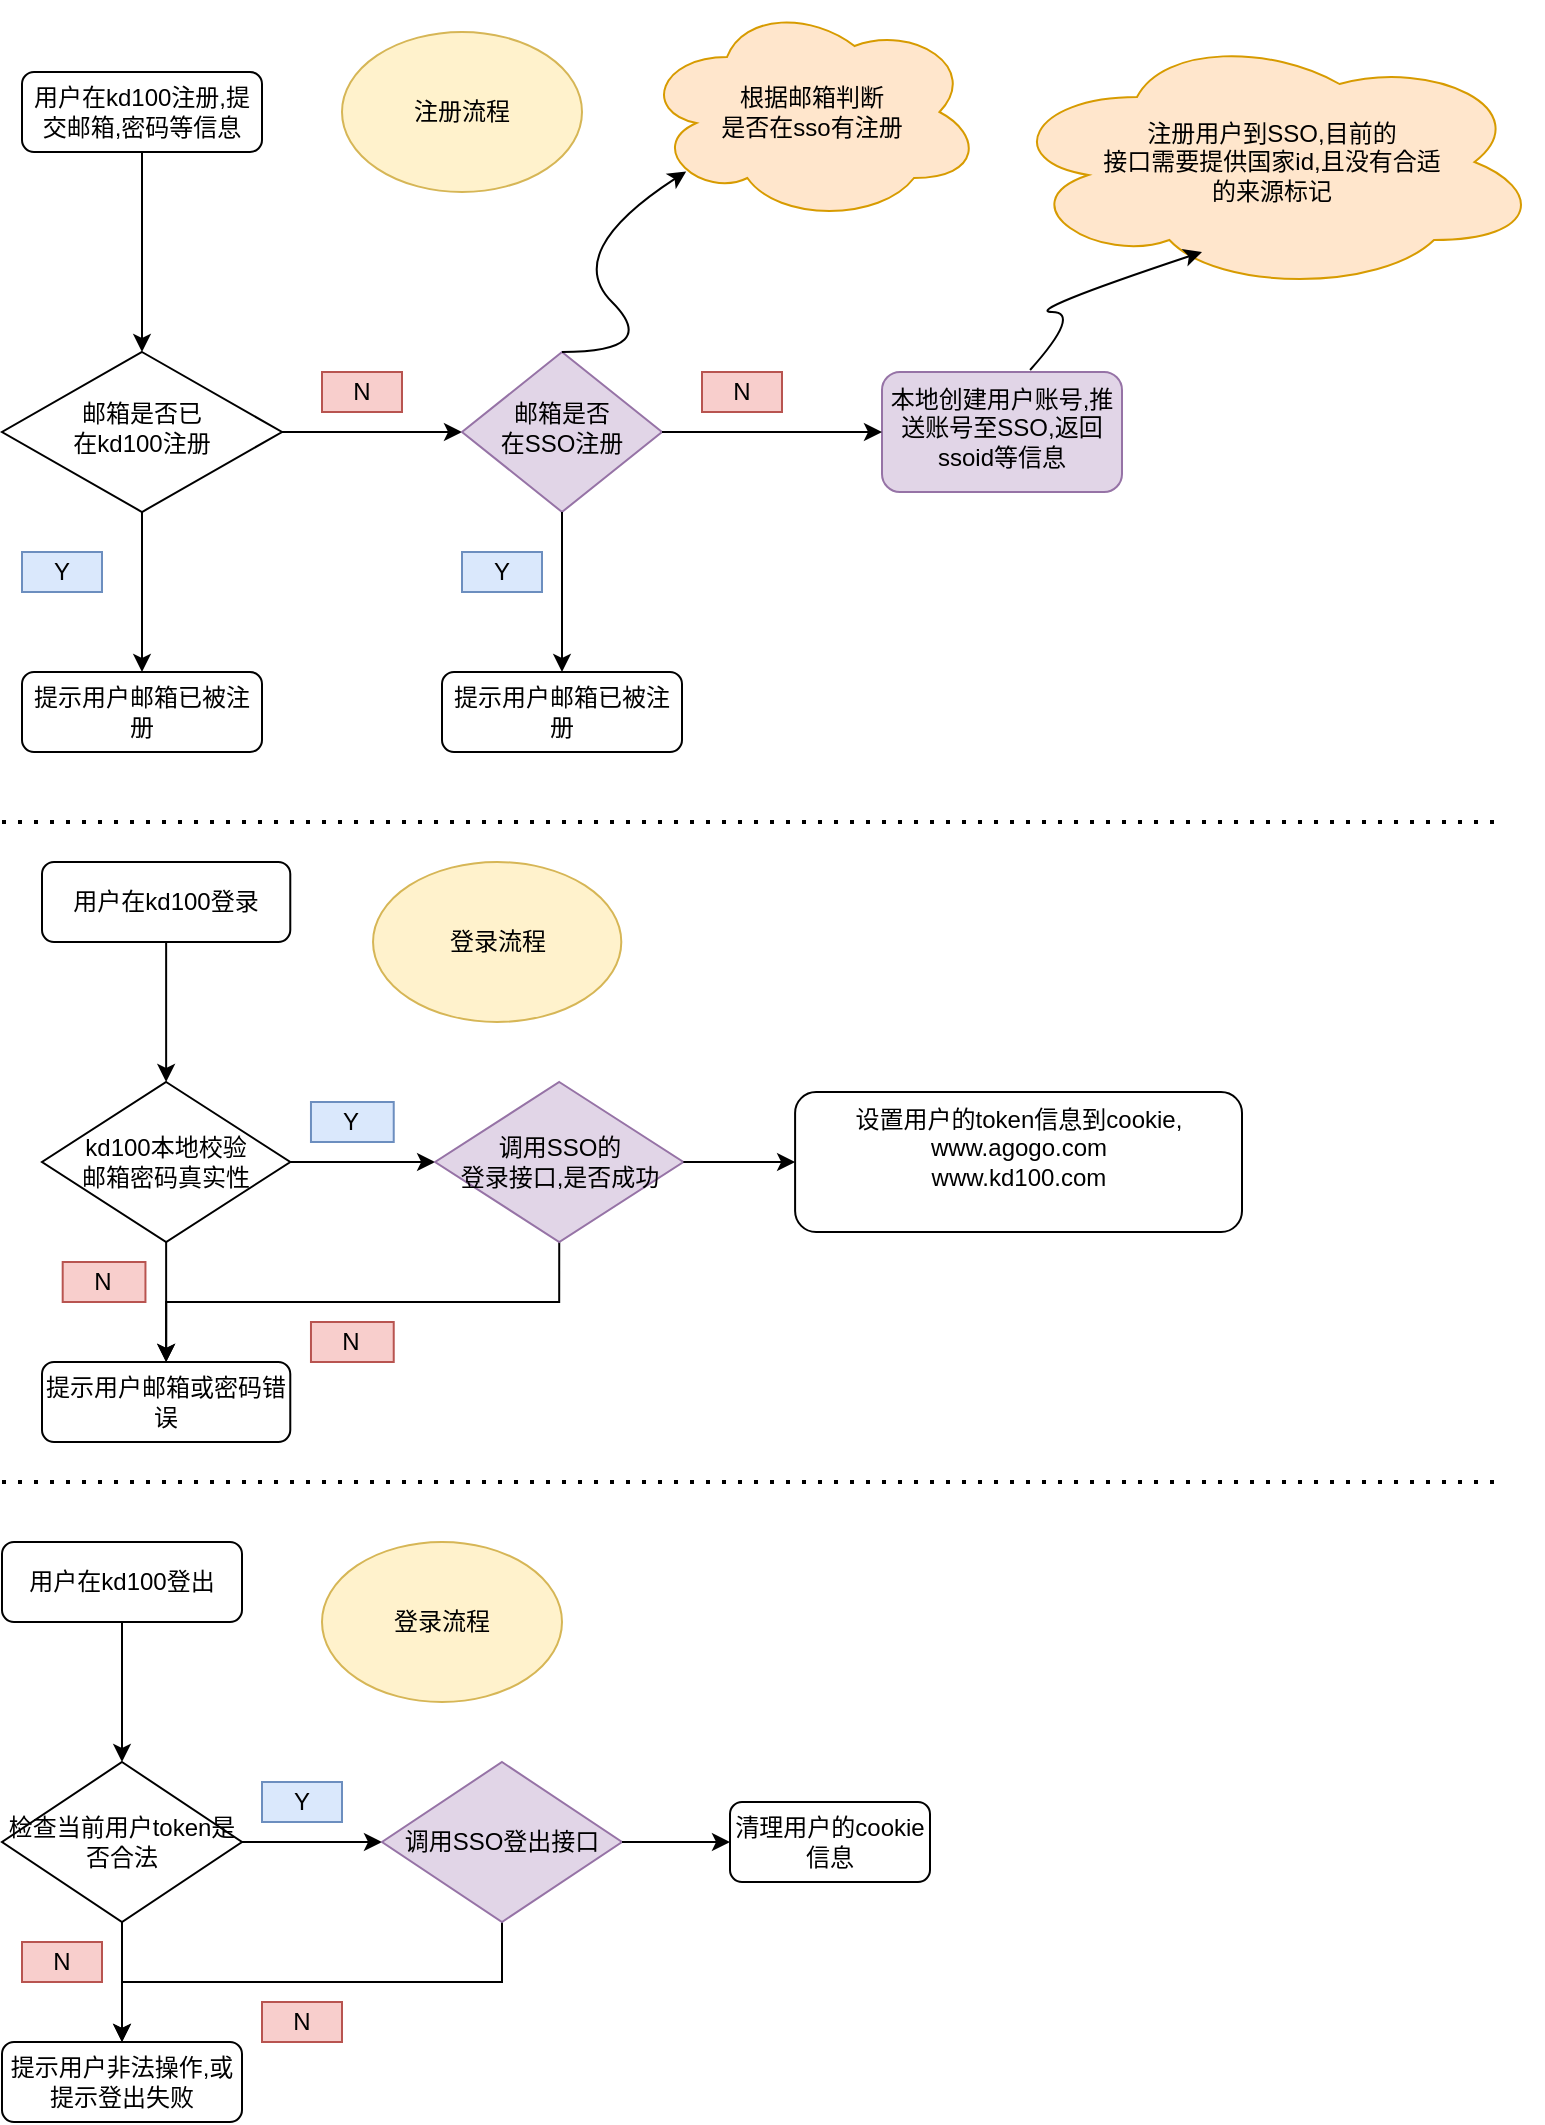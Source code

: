 <mxfile version="14.8.2" type="github">
  <diagram id="C5RBs43oDa-KdzZeNtuy" name="Page-1">
    <mxGraphModel dx="1422" dy="752" grid="1" gridSize="10" guides="1" tooltips="1" connect="1" arrows="1" fold="1" page="1" pageScale="1" pageWidth="1654" pageHeight="2336" math="0" shadow="0">
      <root>
        <mxCell id="WIyWlLk6GJQsqaUBKTNV-0" />
        <mxCell id="WIyWlLk6GJQsqaUBKTNV-1" parent="WIyWlLk6GJQsqaUBKTNV-0" />
        <mxCell id="yOSvcxgq4yjiT3QOHLfB-26" value="" style="group" vertex="1" connectable="0" parent="WIyWlLk6GJQsqaUBKTNV-1">
          <mxGeometry x="40" y="460" width="600" height="290" as="geometry" />
        </mxCell>
        <mxCell id="yOSvcxgq4yjiT3QOHLfB-2" value="用户在kd100登录" style="rounded=1;whiteSpace=wrap;html=1;" vertex="1" parent="yOSvcxgq4yjiT3QOHLfB-26">
          <mxGeometry width="124.138" height="40" as="geometry" />
        </mxCell>
        <mxCell id="yOSvcxgq4yjiT3QOHLfB-7" style="edgeStyle=orthogonalEdgeStyle;rounded=0;orthogonalLoop=1;jettySize=auto;html=1;exitX=1;exitY=0.5;exitDx=0;exitDy=0;entryX=0;entryY=0.5;entryDx=0;entryDy=0;" edge="1" parent="yOSvcxgq4yjiT3QOHLfB-26" source="yOSvcxgq4yjiT3QOHLfB-3">
          <mxGeometry relative="1" as="geometry">
            <mxPoint x="196.552" y="150" as="targetPoint" />
          </mxGeometry>
        </mxCell>
        <mxCell id="yOSvcxgq4yjiT3QOHLfB-3" value="&lt;div&gt;kd100本地校验&lt;/div&gt;&lt;div&gt;邮箱密码真实性&lt;/div&gt;" style="rhombus;whiteSpace=wrap;html=1;" vertex="1" parent="yOSvcxgq4yjiT3QOHLfB-26">
          <mxGeometry y="110" width="124.138" height="80" as="geometry" />
        </mxCell>
        <mxCell id="yOSvcxgq4yjiT3QOHLfB-4" style="edgeStyle=orthogonalEdgeStyle;rounded=0;orthogonalLoop=1;jettySize=auto;html=1;exitX=0.5;exitY=1;exitDx=0;exitDy=0;entryX=0.5;entryY=0;entryDx=0;entryDy=0;" edge="1" parent="yOSvcxgq4yjiT3QOHLfB-26" source="yOSvcxgq4yjiT3QOHLfB-2" target="yOSvcxgq4yjiT3QOHLfB-3">
          <mxGeometry relative="1" as="geometry" />
        </mxCell>
        <mxCell id="yOSvcxgq4yjiT3QOHLfB-5" value="提示用户邮箱或密码错误" style="rounded=1;whiteSpace=wrap;html=1;" vertex="1" parent="yOSvcxgq4yjiT3QOHLfB-26">
          <mxGeometry y="250" width="124.138" height="40" as="geometry" />
        </mxCell>
        <mxCell id="yOSvcxgq4yjiT3QOHLfB-8" style="edgeStyle=orthogonalEdgeStyle;rounded=0;orthogonalLoop=1;jettySize=auto;html=1;exitX=0.5;exitY=1;exitDx=0;exitDy=0;entryX=0.5;entryY=0;entryDx=0;entryDy=0;" edge="1" parent="yOSvcxgq4yjiT3QOHLfB-26" source="yOSvcxgq4yjiT3QOHLfB-3" target="yOSvcxgq4yjiT3QOHLfB-5">
          <mxGeometry relative="1" as="geometry" />
        </mxCell>
        <mxCell id="yOSvcxgq4yjiT3QOHLfB-11" value="N" style="text;html=1;strokeColor=#b85450;fillColor=#f8cecc;align=center;verticalAlign=middle;whiteSpace=wrap;rounded=0;" vertex="1" parent="yOSvcxgq4yjiT3QOHLfB-26">
          <mxGeometry x="10.345" y="200" width="41.379" height="20" as="geometry" />
        </mxCell>
        <mxCell id="yOSvcxgq4yjiT3QOHLfB-12" value="Y" style="text;html=1;strokeColor=#6c8ebf;fillColor=#dae8fc;align=center;verticalAlign=middle;whiteSpace=wrap;rounded=0;" vertex="1" parent="yOSvcxgq4yjiT3QOHLfB-26">
          <mxGeometry x="134.483" y="120" width="41.379" height="20" as="geometry" />
        </mxCell>
        <mxCell id="yOSvcxgq4yjiT3QOHLfB-14" style="edgeStyle=orthogonalEdgeStyle;rounded=0;orthogonalLoop=1;jettySize=auto;html=1;exitX=0.5;exitY=1;exitDx=0;exitDy=0;entryX=0.5;entryY=0;entryDx=0;entryDy=0;" edge="1" parent="yOSvcxgq4yjiT3QOHLfB-26" source="yOSvcxgq4yjiT3QOHLfB-13" target="yOSvcxgq4yjiT3QOHLfB-5">
          <mxGeometry relative="1" as="geometry">
            <mxPoint x="62.069" y="240" as="targetPoint" />
          </mxGeometry>
        </mxCell>
        <mxCell id="yOSvcxgq4yjiT3QOHLfB-13" value="&lt;div&gt;调用SSO的&lt;/div&gt;&lt;div&gt;登录接口,是否成功&lt;/div&gt;" style="rhombus;whiteSpace=wrap;html=1;fillColor=#e1d5e7;strokeColor=#9673a6;" vertex="1" parent="yOSvcxgq4yjiT3QOHLfB-26">
          <mxGeometry x="196.552" y="110" width="124.138" height="80" as="geometry" />
        </mxCell>
        <mxCell id="yOSvcxgq4yjiT3QOHLfB-15" value="N" style="text;html=1;strokeColor=#b85450;fillColor=#f8cecc;align=center;verticalAlign=middle;whiteSpace=wrap;rounded=0;" vertex="1" parent="yOSvcxgq4yjiT3QOHLfB-26">
          <mxGeometry x="134.483" y="230" width="41.379" height="20" as="geometry" />
        </mxCell>
        <mxCell id="yOSvcxgq4yjiT3QOHLfB-17" value="&lt;div align=&quot;center&quot;&gt;设置用户的token信息到cookie,&lt;/div&gt;&lt;div align=&quot;center&quot;&gt;www.agogo.com&lt;/div&gt;&lt;div align=&quot;center&quot;&gt;www.kd100.com&lt;/div&gt;&lt;div align=&quot;center&quot;&gt;&lt;br&gt;&lt;/div&gt;" style="rounded=1;whiteSpace=wrap;html=1;align=center;verticalAlign=middle;" vertex="1" parent="yOSvcxgq4yjiT3QOHLfB-26">
          <mxGeometry x="376.552" y="115" width="223.448" height="70" as="geometry" />
        </mxCell>
        <mxCell id="yOSvcxgq4yjiT3QOHLfB-18" style="edgeStyle=orthogonalEdgeStyle;rounded=0;orthogonalLoop=1;jettySize=auto;html=1;exitX=1;exitY=0.5;exitDx=0;exitDy=0;entryX=0;entryY=0.5;entryDx=0;entryDy=0;" edge="1" parent="yOSvcxgq4yjiT3QOHLfB-26" source="yOSvcxgq4yjiT3QOHLfB-13" target="yOSvcxgq4yjiT3QOHLfB-17">
          <mxGeometry relative="1" as="geometry" />
        </mxCell>
        <mxCell id="yOSvcxgq4yjiT3QOHLfB-25" value="登录流程" style="ellipse;whiteSpace=wrap;html=1;fillColor=#fff2cc;strokeColor=#d6b656;" vertex="1" parent="yOSvcxgq4yjiT3QOHLfB-26">
          <mxGeometry x="165.517" width="124.138" height="80" as="geometry" />
        </mxCell>
        <mxCell id="yOSvcxgq4yjiT3QOHLfB-27" value="" style="group" vertex="1" connectable="0" parent="WIyWlLk6GJQsqaUBKTNV-1">
          <mxGeometry x="20" y="30" width="770" height="375" as="geometry" />
        </mxCell>
        <mxCell id="WIyWlLk6GJQsqaUBKTNV-3" value="用户在kd100注册,提交邮箱,密码等信息" style="rounded=1;whiteSpace=wrap;html=1;fontSize=12;glass=0;strokeWidth=1;shadow=0;" parent="yOSvcxgq4yjiT3QOHLfB-27" vertex="1">
          <mxGeometry x="10" y="35" width="120" height="40" as="geometry" />
        </mxCell>
        <mxCell id="SDEDhps1Sc0b50msGvVq-43" style="edgeStyle=orthogonalEdgeStyle;rounded=0;orthogonalLoop=1;jettySize=auto;html=1;exitX=1;exitY=0.5;exitDx=0;exitDy=0;entryX=0;entryY=0.5;entryDx=0;entryDy=0;" parent="yOSvcxgq4yjiT3QOHLfB-27" source="WIyWlLk6GJQsqaUBKTNV-6" edge="1">
          <mxGeometry relative="1" as="geometry">
            <mxPoint x="230" y="215.0" as="targetPoint" />
          </mxGeometry>
        </mxCell>
        <mxCell id="WIyWlLk6GJQsqaUBKTNV-6" value="&lt;div&gt;邮箱是否已&lt;/div&gt;&lt;div&gt;在kd100注册&lt;/div&gt;" style="rhombus;whiteSpace=wrap;html=1;shadow=0;fontFamily=Helvetica;fontSize=12;align=center;strokeWidth=1;spacing=6;spacingTop=-4;" parent="yOSvcxgq4yjiT3QOHLfB-27" vertex="1">
          <mxGeometry y="175" width="140" height="80" as="geometry" />
        </mxCell>
        <mxCell id="yOSvcxgq4yjiT3QOHLfB-1" style="edgeStyle=orthogonalEdgeStyle;rounded=0;orthogonalLoop=1;jettySize=auto;html=1;exitX=0.5;exitY=1;exitDx=0;exitDy=0;entryX=0.5;entryY=0;entryDx=0;entryDy=0;" edge="1" parent="yOSvcxgq4yjiT3QOHLfB-27" source="WIyWlLk6GJQsqaUBKTNV-3" target="WIyWlLk6GJQsqaUBKTNV-6">
          <mxGeometry relative="1" as="geometry" />
        </mxCell>
        <mxCell id="WIyWlLk6GJQsqaUBKTNV-10" value="&lt;div&gt;邮箱是否&lt;/div&gt;&lt;div&gt;在SSO注册&lt;/div&gt;" style="rhombus;whiteSpace=wrap;html=1;shadow=0;fontFamily=Helvetica;fontSize=12;align=center;strokeWidth=1;spacing=6;spacingTop=-4;fillColor=#e1d5e7;strokeColor=#9673a6;" parent="yOSvcxgq4yjiT3QOHLfB-27" vertex="1">
          <mxGeometry x="230" y="175" width="100" height="80" as="geometry" />
        </mxCell>
        <mxCell id="WIyWlLk6GJQsqaUBKTNV-11" value="提示用户邮箱已被注册" style="rounded=1;whiteSpace=wrap;html=1;fontSize=12;glass=0;strokeWidth=1;shadow=0;" parent="yOSvcxgq4yjiT3QOHLfB-27" vertex="1">
          <mxGeometry x="10" y="335" width="120" height="40" as="geometry" />
        </mxCell>
        <mxCell id="SDEDhps1Sc0b50msGvVq-42" style="edgeStyle=orthogonalEdgeStyle;rounded=0;orthogonalLoop=1;jettySize=auto;html=1;exitX=0.5;exitY=1;exitDx=0;exitDy=0;entryX=0.5;entryY=0;entryDx=0;entryDy=0;" parent="yOSvcxgq4yjiT3QOHLfB-27" source="WIyWlLk6GJQsqaUBKTNV-6" target="WIyWlLk6GJQsqaUBKTNV-11" edge="1">
          <mxGeometry relative="1" as="geometry" />
        </mxCell>
        <mxCell id="SDEDhps1Sc0b50msGvVq-44" value="Y" style="text;html=1;strokeColor=#6c8ebf;fillColor=#dae8fc;align=center;verticalAlign=middle;whiteSpace=wrap;rounded=0;" parent="yOSvcxgq4yjiT3QOHLfB-27" vertex="1">
          <mxGeometry x="10" y="275" width="40" height="20" as="geometry" />
        </mxCell>
        <mxCell id="SDEDhps1Sc0b50msGvVq-45" value="N" style="text;html=1;strokeColor=#b85450;fillColor=#f8cecc;align=center;verticalAlign=middle;whiteSpace=wrap;rounded=0;" parent="yOSvcxgq4yjiT3QOHLfB-27" vertex="1">
          <mxGeometry x="160" y="185" width="40" height="20" as="geometry" />
        </mxCell>
        <mxCell id="SDEDhps1Sc0b50msGvVq-47" value="提示用户邮箱已被注册" style="rounded=1;whiteSpace=wrap;html=1;fontSize=12;glass=0;strokeWidth=1;shadow=0;" parent="yOSvcxgq4yjiT3QOHLfB-27" vertex="1">
          <mxGeometry x="220" y="335" width="120" height="40" as="geometry" />
        </mxCell>
        <mxCell id="SDEDhps1Sc0b50msGvVq-48" style="edgeStyle=orthogonalEdgeStyle;rounded=0;orthogonalLoop=1;jettySize=auto;html=1;exitX=0.5;exitY=1;exitDx=0;exitDy=0;entryX=0.5;entryY=0;entryDx=0;entryDy=0;" parent="yOSvcxgq4yjiT3QOHLfB-27" source="WIyWlLk6GJQsqaUBKTNV-10" target="SDEDhps1Sc0b50msGvVq-47" edge="1">
          <mxGeometry relative="1" as="geometry" />
        </mxCell>
        <mxCell id="SDEDhps1Sc0b50msGvVq-49" value="Y" style="text;html=1;strokeColor=#6c8ebf;fillColor=#dae8fc;align=center;verticalAlign=middle;whiteSpace=wrap;rounded=0;" parent="yOSvcxgq4yjiT3QOHLfB-27" vertex="1">
          <mxGeometry x="230" y="275" width="40" height="20" as="geometry" />
        </mxCell>
        <mxCell id="SDEDhps1Sc0b50msGvVq-50" value="本地创建用户账号,推送账号至SSO,返回ssoid等信息" style="rounded=1;whiteSpace=wrap;html=1;align=center;verticalAlign=top;fillColor=#e1d5e7;strokeColor=#9673a6;" parent="yOSvcxgq4yjiT3QOHLfB-27" vertex="1">
          <mxGeometry x="440" y="185" width="120" height="60" as="geometry" />
        </mxCell>
        <mxCell id="SDEDhps1Sc0b50msGvVq-51" style="edgeStyle=orthogonalEdgeStyle;rounded=0;orthogonalLoop=1;jettySize=auto;html=1;exitX=1;exitY=0.5;exitDx=0;exitDy=0;" parent="yOSvcxgq4yjiT3QOHLfB-27" source="WIyWlLk6GJQsqaUBKTNV-10" target="SDEDhps1Sc0b50msGvVq-50" edge="1">
          <mxGeometry relative="1" as="geometry" />
        </mxCell>
        <mxCell id="SDEDhps1Sc0b50msGvVq-52" value="N" style="text;html=1;strokeColor=#b85450;fillColor=#f8cecc;align=center;verticalAlign=middle;whiteSpace=wrap;rounded=0;" parent="yOSvcxgq4yjiT3QOHLfB-27" vertex="1">
          <mxGeometry x="350" y="185" width="40" height="20" as="geometry" />
        </mxCell>
        <mxCell id="yOSvcxgq4yjiT3QOHLfB-0" value="注册流程" style="ellipse;whiteSpace=wrap;html=1;fillColor=#fff2cc;strokeColor=#d6b656;" vertex="1" parent="yOSvcxgq4yjiT3QOHLfB-27">
          <mxGeometry x="170" y="15" width="120" height="80" as="geometry" />
        </mxCell>
        <mxCell id="yOSvcxgq4yjiT3QOHLfB-19" value="&lt;div&gt;根据邮箱判断&lt;/div&gt;&lt;div&gt;是否在sso有注册&lt;/div&gt;" style="ellipse;shape=cloud;whiteSpace=wrap;html=1;fillColor=#ffe6cc;strokeColor=#d79b00;" vertex="1" parent="yOSvcxgq4yjiT3QOHLfB-27">
          <mxGeometry x="320" width="170" height="110" as="geometry" />
        </mxCell>
        <mxCell id="yOSvcxgq4yjiT3QOHLfB-20" value="&lt;div align=&quot;center&quot;&gt;注册用户到SSO,目前的&lt;/div&gt;&lt;div align=&quot;center&quot;&gt;接口需要提供国家id,且没有合适&lt;/div&gt;&lt;div align=&quot;center&quot;&gt;的来源标记&lt;/div&gt;" style="ellipse;shape=cloud;whiteSpace=wrap;html=1;align=center;fillColor=#ffe6cc;strokeColor=#d79b00;" vertex="1" parent="yOSvcxgq4yjiT3QOHLfB-27">
          <mxGeometry x="500" y="15" width="270" height="130" as="geometry" />
        </mxCell>
        <mxCell id="yOSvcxgq4yjiT3QOHLfB-23" value="" style="curved=1;endArrow=classic;html=1;entryX=0.13;entryY=0.77;entryDx=0;entryDy=0;entryPerimeter=0;" edge="1" parent="yOSvcxgq4yjiT3QOHLfB-27" target="yOSvcxgq4yjiT3QOHLfB-19">
          <mxGeometry width="50" height="50" relative="1" as="geometry">
            <mxPoint x="280" y="175" as="sourcePoint" />
            <mxPoint x="330" y="125" as="targetPoint" />
            <Array as="points">
              <mxPoint x="330" y="175" />
              <mxPoint x="280" y="125" />
            </Array>
          </mxGeometry>
        </mxCell>
        <mxCell id="yOSvcxgq4yjiT3QOHLfB-24" value="" style="curved=1;endArrow=classic;html=1;exitX=0.617;exitY=-0.017;exitDx=0;exitDy=0;exitPerimeter=0;" edge="1" parent="yOSvcxgq4yjiT3QOHLfB-27" source="SDEDhps1Sc0b50msGvVq-50">
          <mxGeometry width="50" height="50" relative="1" as="geometry">
            <mxPoint x="510" y="205" as="sourcePoint" />
            <mxPoint x="600" y="125" as="targetPoint" />
            <Array as="points">
              <mxPoint x="540" y="155" />
              <mxPoint x="510" y="155" />
            </Array>
          </mxGeometry>
        </mxCell>
        <mxCell id="yOSvcxgq4yjiT3QOHLfB-28" value="" style="endArrow=none;dashed=1;html=1;dashPattern=1 3;strokeWidth=2;" edge="1" parent="WIyWlLk6GJQsqaUBKTNV-1">
          <mxGeometry width="50" height="50" relative="1" as="geometry">
            <mxPoint x="20" y="440" as="sourcePoint" />
            <mxPoint x="770" y="440" as="targetPoint" />
          </mxGeometry>
        </mxCell>
        <mxCell id="yOSvcxgq4yjiT3QOHLfB-29" value="" style="endArrow=none;dashed=1;html=1;dashPattern=1 3;strokeWidth=2;" edge="1" parent="WIyWlLk6GJQsqaUBKTNV-1">
          <mxGeometry width="50" height="50" relative="1" as="geometry">
            <mxPoint x="20" y="770" as="sourcePoint" />
            <mxPoint x="770" y="770" as="targetPoint" />
          </mxGeometry>
        </mxCell>
        <mxCell id="yOSvcxgq4yjiT3QOHLfB-30" value="" style="group" vertex="1" connectable="0" parent="WIyWlLk6GJQsqaUBKTNV-1">
          <mxGeometry x="20" y="800" width="464" height="290" as="geometry" />
        </mxCell>
        <mxCell id="yOSvcxgq4yjiT3QOHLfB-31" value="用户在kd100登出" style="rounded=1;whiteSpace=wrap;html=1;" vertex="1" parent="yOSvcxgq4yjiT3QOHLfB-30">
          <mxGeometry width="120" height="40" as="geometry" />
        </mxCell>
        <mxCell id="yOSvcxgq4yjiT3QOHLfB-32" style="edgeStyle=orthogonalEdgeStyle;rounded=0;orthogonalLoop=1;jettySize=auto;html=1;exitX=1;exitY=0.5;exitDx=0;exitDy=0;entryX=0;entryY=0.5;entryDx=0;entryDy=0;" edge="1" parent="yOSvcxgq4yjiT3QOHLfB-30" source="yOSvcxgq4yjiT3QOHLfB-33">
          <mxGeometry relative="1" as="geometry">
            <mxPoint x="190" y="150" as="targetPoint" />
          </mxGeometry>
        </mxCell>
        <mxCell id="yOSvcxgq4yjiT3QOHLfB-33" value="检查当前用户token是否合法" style="rhombus;whiteSpace=wrap;html=1;" vertex="1" parent="yOSvcxgq4yjiT3QOHLfB-30">
          <mxGeometry y="110" width="120" height="80" as="geometry" />
        </mxCell>
        <mxCell id="yOSvcxgq4yjiT3QOHLfB-34" style="edgeStyle=orthogonalEdgeStyle;rounded=0;orthogonalLoop=1;jettySize=auto;html=1;exitX=0.5;exitY=1;exitDx=0;exitDy=0;entryX=0.5;entryY=0;entryDx=0;entryDy=0;" edge="1" parent="yOSvcxgq4yjiT3QOHLfB-30" source="yOSvcxgq4yjiT3QOHLfB-31" target="yOSvcxgq4yjiT3QOHLfB-33">
          <mxGeometry relative="1" as="geometry" />
        </mxCell>
        <mxCell id="yOSvcxgq4yjiT3QOHLfB-35" value="提示用户非法操作,或提示登出失败" style="rounded=1;whiteSpace=wrap;html=1;" vertex="1" parent="yOSvcxgq4yjiT3QOHLfB-30">
          <mxGeometry y="250" width="120" height="40" as="geometry" />
        </mxCell>
        <mxCell id="yOSvcxgq4yjiT3QOHLfB-36" style="edgeStyle=orthogonalEdgeStyle;rounded=0;orthogonalLoop=1;jettySize=auto;html=1;exitX=0.5;exitY=1;exitDx=0;exitDy=0;entryX=0.5;entryY=0;entryDx=0;entryDy=0;" edge="1" parent="yOSvcxgq4yjiT3QOHLfB-30" source="yOSvcxgq4yjiT3QOHLfB-33" target="yOSvcxgq4yjiT3QOHLfB-35">
          <mxGeometry relative="1" as="geometry" />
        </mxCell>
        <mxCell id="yOSvcxgq4yjiT3QOHLfB-37" value="N" style="text;html=1;strokeColor=#b85450;fillColor=#f8cecc;align=center;verticalAlign=middle;whiteSpace=wrap;rounded=0;" vertex="1" parent="yOSvcxgq4yjiT3QOHLfB-30">
          <mxGeometry x="10" y="200" width="40" height="20" as="geometry" />
        </mxCell>
        <mxCell id="yOSvcxgq4yjiT3QOHLfB-38" value="Y" style="text;html=1;strokeColor=#6c8ebf;fillColor=#dae8fc;align=center;verticalAlign=middle;whiteSpace=wrap;rounded=0;" vertex="1" parent="yOSvcxgq4yjiT3QOHLfB-30">
          <mxGeometry x="130" y="120" width="40" height="20" as="geometry" />
        </mxCell>
        <mxCell id="yOSvcxgq4yjiT3QOHLfB-39" style="edgeStyle=orthogonalEdgeStyle;rounded=0;orthogonalLoop=1;jettySize=auto;html=1;exitX=0.5;exitY=1;exitDx=0;exitDy=0;entryX=0.5;entryY=0;entryDx=0;entryDy=0;" edge="1" parent="yOSvcxgq4yjiT3QOHLfB-30" source="yOSvcxgq4yjiT3QOHLfB-40" target="yOSvcxgq4yjiT3QOHLfB-35">
          <mxGeometry relative="1" as="geometry">
            <mxPoint x="60" y="240" as="targetPoint" />
          </mxGeometry>
        </mxCell>
        <mxCell id="yOSvcxgq4yjiT3QOHLfB-40" value="调用SSO登出接口" style="rhombus;whiteSpace=wrap;html=1;fillColor=#e1d5e7;strokeColor=#9673a6;" vertex="1" parent="yOSvcxgq4yjiT3QOHLfB-30">
          <mxGeometry x="190" y="110" width="120" height="80" as="geometry" />
        </mxCell>
        <mxCell id="yOSvcxgq4yjiT3QOHLfB-41" value="N" style="text;html=1;strokeColor=#b85450;fillColor=#f8cecc;align=center;verticalAlign=middle;whiteSpace=wrap;rounded=0;" vertex="1" parent="yOSvcxgq4yjiT3QOHLfB-30">
          <mxGeometry x="130" y="230" width="40" height="20" as="geometry" />
        </mxCell>
        <mxCell id="yOSvcxgq4yjiT3QOHLfB-42" value="清理用户的cookie信息" style="rounded=1;whiteSpace=wrap;html=1;" vertex="1" parent="yOSvcxgq4yjiT3QOHLfB-30">
          <mxGeometry x="364" y="130" width="100" height="40" as="geometry" />
        </mxCell>
        <mxCell id="yOSvcxgq4yjiT3QOHLfB-43" style="edgeStyle=orthogonalEdgeStyle;rounded=0;orthogonalLoop=1;jettySize=auto;html=1;exitX=1;exitY=0.5;exitDx=0;exitDy=0;entryX=0;entryY=0.5;entryDx=0;entryDy=0;" edge="1" parent="yOSvcxgq4yjiT3QOHLfB-30" source="yOSvcxgq4yjiT3QOHLfB-40" target="yOSvcxgq4yjiT3QOHLfB-42">
          <mxGeometry relative="1" as="geometry" />
        </mxCell>
        <mxCell id="yOSvcxgq4yjiT3QOHLfB-44" value="登录流程" style="ellipse;whiteSpace=wrap;html=1;fillColor=#fff2cc;strokeColor=#d6b656;" vertex="1" parent="yOSvcxgq4yjiT3QOHLfB-30">
          <mxGeometry x="160" width="120" height="80" as="geometry" />
        </mxCell>
      </root>
    </mxGraphModel>
  </diagram>
</mxfile>
